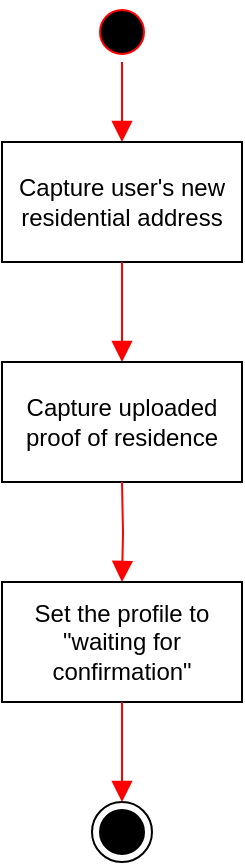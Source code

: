<mxfile version="28.0.9">
  <diagram name="Page-1" id="yiOKuUuSApPGLSMHls8P">
    <mxGraphModel dx="487" dy="368" grid="1" gridSize="10" guides="1" tooltips="1" connect="1" arrows="1" fold="1" page="1" pageScale="1" pageWidth="850" pageHeight="1100" math="0" shadow="0">
      <root>
        <mxCell id="0" />
        <mxCell id="1" parent="0" />
        <mxCell id="RAs32KpJlCHKYsDaDuBX-1" value="" style="ellipse;html=1;shape=startState;fillColor=light-dark(#000000,#000000);strokeColor=light-dark(#FF0000,#FFFFFF);" vertex="1" parent="1">
          <mxGeometry x="160" y="50" width="30" height="30" as="geometry" />
        </mxCell>
        <mxCell id="RAs32KpJlCHKYsDaDuBX-2" value="" style="edgeStyle=orthogonalEdgeStyle;html=1;verticalAlign=bottom;endArrow=block;endSize=8;strokeColor=light-dark(#FF0000,#000000);rounded=0;endFill=1;entryX=0.5;entryY=0;entryDx=0;entryDy=0;" edge="1" source="RAs32KpJlCHKYsDaDuBX-1" parent="1" target="RAs32KpJlCHKYsDaDuBX-3">
          <mxGeometry relative="1" as="geometry">
            <mxPoint x="175" y="150" as="targetPoint" />
          </mxGeometry>
        </mxCell>
        <mxCell id="RAs32KpJlCHKYsDaDuBX-3" value="Capture user&#39;s new residential address" style="rounded=0;whiteSpace=wrap;html=1;" vertex="1" parent="1">
          <mxGeometry x="115" y="120" width="120" height="60" as="geometry" />
        </mxCell>
        <mxCell id="RAs32KpJlCHKYsDaDuBX-4" value="" style="edgeStyle=orthogonalEdgeStyle;html=1;verticalAlign=bottom;endArrow=block;endSize=8;strokeColor=light-dark(#FF0000,#000000);rounded=0;endFill=1;entryX=0.5;entryY=0;entryDx=0;entryDy=0;exitX=0.5;exitY=1;exitDx=0;exitDy=0;" edge="1" parent="1" target="RAs32KpJlCHKYsDaDuBX-5" source="RAs32KpJlCHKYsDaDuBX-3">
          <mxGeometry relative="1" as="geometry">
            <mxPoint x="175" y="260" as="targetPoint" />
            <mxPoint x="175" y="190" as="sourcePoint" />
          </mxGeometry>
        </mxCell>
        <mxCell id="RAs32KpJlCHKYsDaDuBX-5" value="Capture uploaded proof of residence" style="rounded=0;whiteSpace=wrap;html=1;" vertex="1" parent="1">
          <mxGeometry x="115" y="230" width="120" height="60" as="geometry" />
        </mxCell>
        <mxCell id="RAs32KpJlCHKYsDaDuBX-62" value="" style="ellipse;html=1;shape=endState;fillColor=#000000;strokeColor=light-dark(#000000,#000000);" vertex="1" parent="1">
          <mxGeometry x="160" y="450" width="30" height="30" as="geometry" />
        </mxCell>
        <mxCell id="RAs32KpJlCHKYsDaDuBX-85" value="" style="edgeStyle=orthogonalEdgeStyle;html=1;verticalAlign=bottom;endArrow=block;endSize=8;strokeColor=light-dark(#FF0000,#000000);rounded=0;endFill=1;exitX=0.5;exitY=1;exitDx=0;exitDy=0;entryX=0.5;entryY=0;entryDx=0;entryDy=0;" edge="1" parent="1" target="RAs32KpJlCHKYsDaDuBX-97">
          <mxGeometry relative="1" as="geometry">
            <mxPoint x="175" y="340" as="targetPoint" />
            <mxPoint x="175" y="290" as="sourcePoint" />
          </mxGeometry>
        </mxCell>
        <mxCell id="RAs32KpJlCHKYsDaDuBX-97" value="Set the profile to &quot;waiting for confirmation&quot;" style="rounded=0;whiteSpace=wrap;html=1;" vertex="1" parent="1">
          <mxGeometry x="115" y="340" width="120" height="60" as="geometry" />
        </mxCell>
        <mxCell id="RAs32KpJlCHKYsDaDuBX-98" value="" style="edgeStyle=orthogonalEdgeStyle;html=1;verticalAlign=bottom;endArrow=block;endSize=8;strokeColor=light-dark(#FF0000,#000000);rounded=0;endFill=1;exitX=0.5;exitY=1;exitDx=0;exitDy=0;entryX=0.5;entryY=0;entryDx=0;entryDy=0;" edge="1" parent="1" source="RAs32KpJlCHKYsDaDuBX-97" target="RAs32KpJlCHKYsDaDuBX-62">
          <mxGeometry relative="1" as="geometry">
            <mxPoint x="210" y="460" as="targetPoint" />
            <mxPoint x="210" y="410" as="sourcePoint" />
          </mxGeometry>
        </mxCell>
      </root>
    </mxGraphModel>
  </diagram>
</mxfile>
